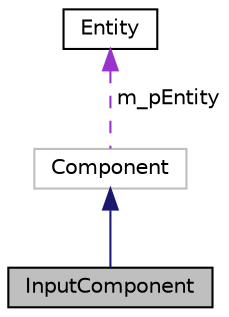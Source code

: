 digraph "InputComponent"
{
 // LATEX_PDF_SIZE
  edge [fontname="Helvetica",fontsize="10",labelfontname="Helvetica",labelfontsize="10"];
  node [fontname="Helvetica",fontsize="10",shape=record];
  Node1 [label="InputComponent",height=0.2,width=0.4,color="black", fillcolor="grey75", style="filled", fontcolor="black",tooltip=" "];
  Node2 -> Node1 [dir="back",color="midnightblue",fontsize="10",style="solid"];
  Node2 [label="Component",height=0.2,width=0.4,color="grey75", fillcolor="white", style="filled",URL="$class_component.html",tooltip=" "];
  Node3 -> Node2 [dir="back",color="darkorchid3",fontsize="10",style="dashed",label=" m_pEntity" ];
  Node3 [label="Entity",height=0.2,width=0.4,color="black", fillcolor="white", style="filled",URL="$class_entity.html",tooltip="Basic class for all entities (objects) in the scene."];
}
